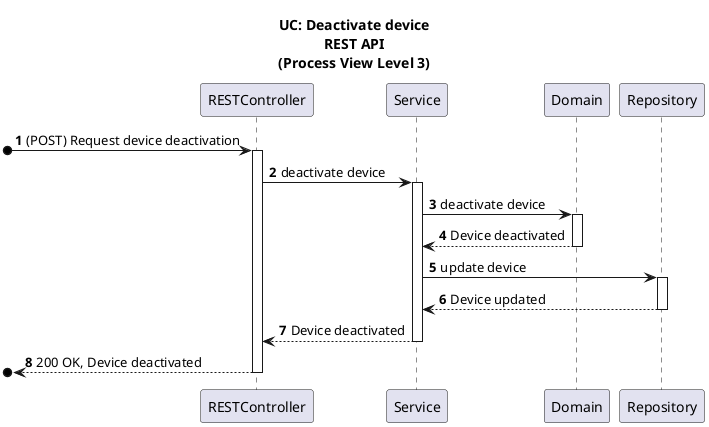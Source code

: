 @startuml

title UC: Deactivate device\nREST API\n(Process View Level 3)
autonumber

participant "RESTController" as RC
participant "Service" as S
participant "Domain" as D
participant "Repository" as R

[o-> RC : (POST) Request device deactivation
activate RC
RC -> S: deactivate device
activate S
S -> D: deactivate device
activate D
D --> S: Device deactivated
deactivate D
S -> R: update device
activate R
R --> S: Device updated
deactivate R
S --> RC: Device deactivated
deactivate S
[o<--RC : 200 OK, Device deactivated
deactivate RC

@enduml